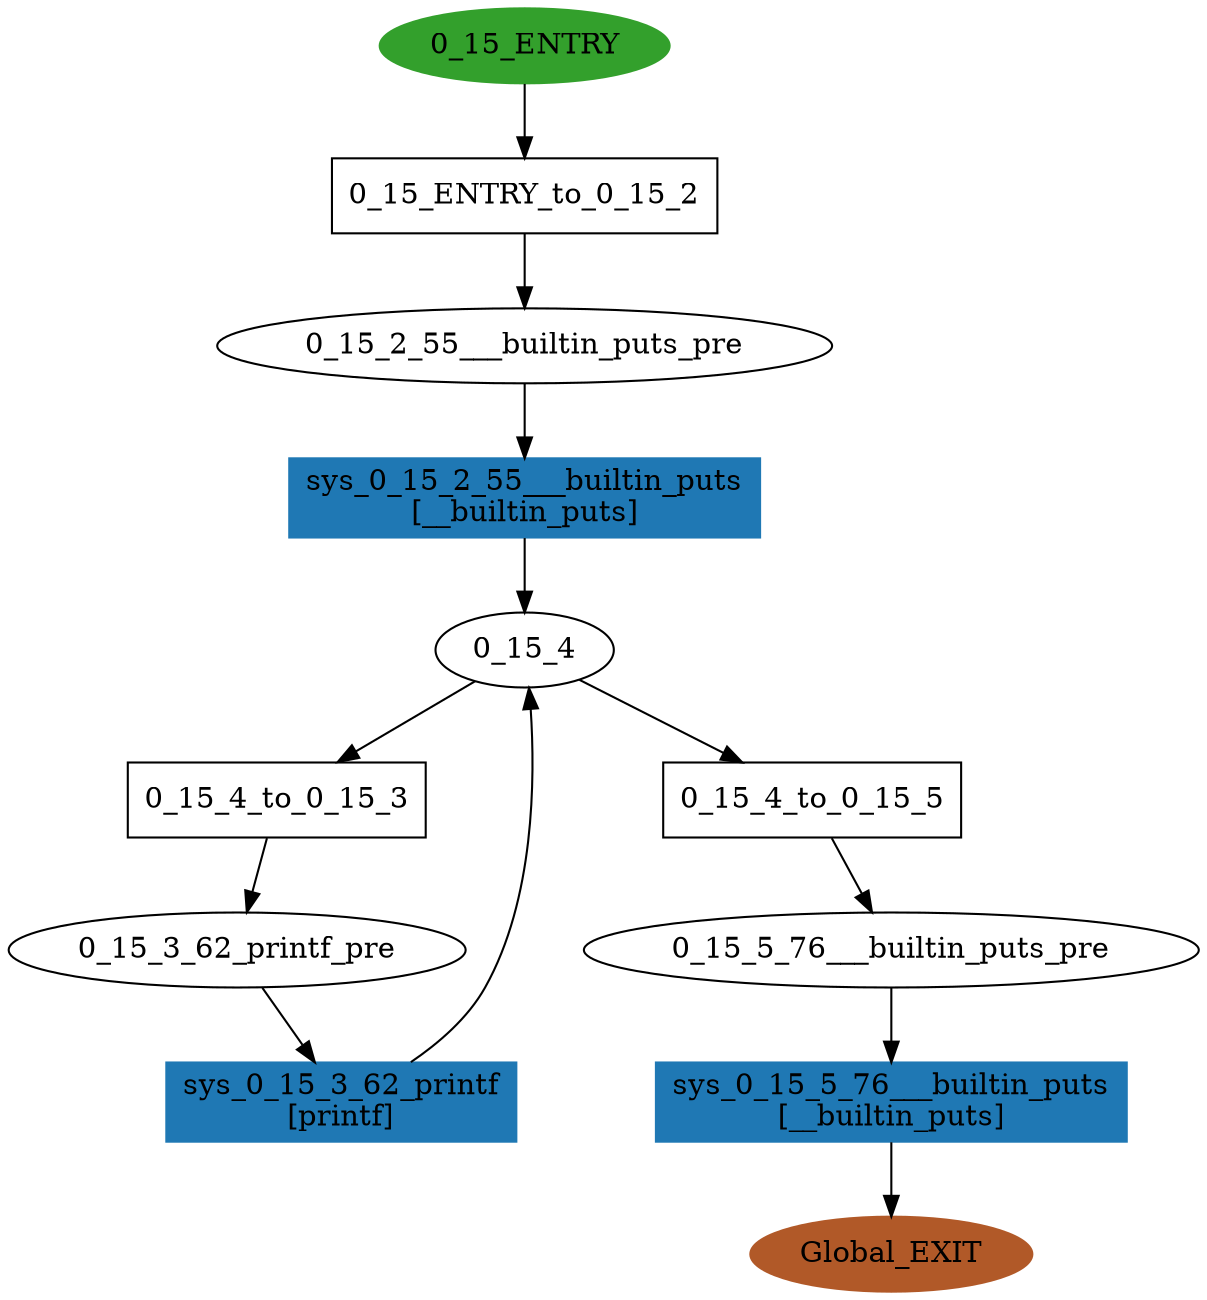 digraph model { 
compound=true; 
node  [style="filled", colorscheme="paired12"];  "0_15_5_76___builtin_puts_pre" [shape=ellipse, style=""];
  "0_15_2_55___builtin_puts_pre" [shape=ellipse, style=""];
  "0_15_3_62_printf_pre" [shape=ellipse, style=""];
  "0_15_ENTRY" [shape=ellipse, color=4, style=filled];
  "Global_EXIT" [shape=ellipse, color=12, style=filled];
  "0_15_4" [shape=ellipse, style=""];
  "sys_0_15_2_55___builtin_puts" [shape=box, style=""];
  "sys_0_15_2_55___builtin_puts" [color=2, style=filled];
  "sys_0_15_2_55___builtin_puts" [label="sys_0_15_2_55___builtin_puts\n[__builtin_puts]"];
  "sys_0_15_5_76___builtin_puts" [shape=box, style=""];
  "sys_0_15_5_76___builtin_puts" [color=2, style=filled];
  "sys_0_15_5_76___builtin_puts" [label="sys_0_15_5_76___builtin_puts\n[__builtin_puts]"];
  "0_15_4_to_0_15_3" [shape=box, style=""];
  "0_15_4_to_0_15_3" [label="0_15_4_to_0_15_3\n"];
  "sys_0_15_3_62_printf" [shape=box, style=""];
  "sys_0_15_3_62_printf" [color=2, style=filled];
  "sys_0_15_3_62_printf" [label="sys_0_15_3_62_printf\n[printf]"];
  "0_15_4_to_0_15_5" [shape=box, style=""];
  "0_15_4_to_0_15_5" [label="0_15_4_to_0_15_5\n"];
  "0_15_ENTRY_to_0_15_2" [shape=box, style=""];
  "0_15_ENTRY_to_0_15_2" [label="0_15_ENTRY_to_0_15_2\n"];
  "sys_0_15_5_76___builtin_puts" -> "Global_EXIT" [label="", arrowhead="normal"];
  "0_15_4" -> "0_15_4_to_0_15_5" [label="", arrowhead="normal"];
  "0_15_4_to_0_15_3" -> "0_15_3_62_printf_pre" [label="", arrowhead="normal"];
  "0_15_ENTRY" -> "0_15_ENTRY_to_0_15_2" [label="", arrowhead="normal"];
  "0_15_ENTRY_to_0_15_2" -> "0_15_2_55___builtin_puts_pre" [label="", arrowhead="normal"];
  "sys_0_15_2_55___builtin_puts" -> "0_15_4" [label="", arrowhead="normal"];
  "sys_0_15_3_62_printf" -> "0_15_4" [label="", arrowhead="normal"];
  "0_15_4" -> "0_15_4_to_0_15_3" [label="", arrowhead="normal"];
  "0_15_2_55___builtin_puts_pre" -> "sys_0_15_2_55___builtin_puts" [label="", arrowhead="normal"];
  "0_15_4_to_0_15_5" -> "0_15_5_76___builtin_puts_pre" [label="", arrowhead="normal"];
  "0_15_3_62_printf_pre" -> "sys_0_15_3_62_printf" [label="", arrowhead="normal"];
  "0_15_5_76___builtin_puts_pre" -> "sys_0_15_5_76___builtin_puts" [label="", arrowhead="normal"];
}
